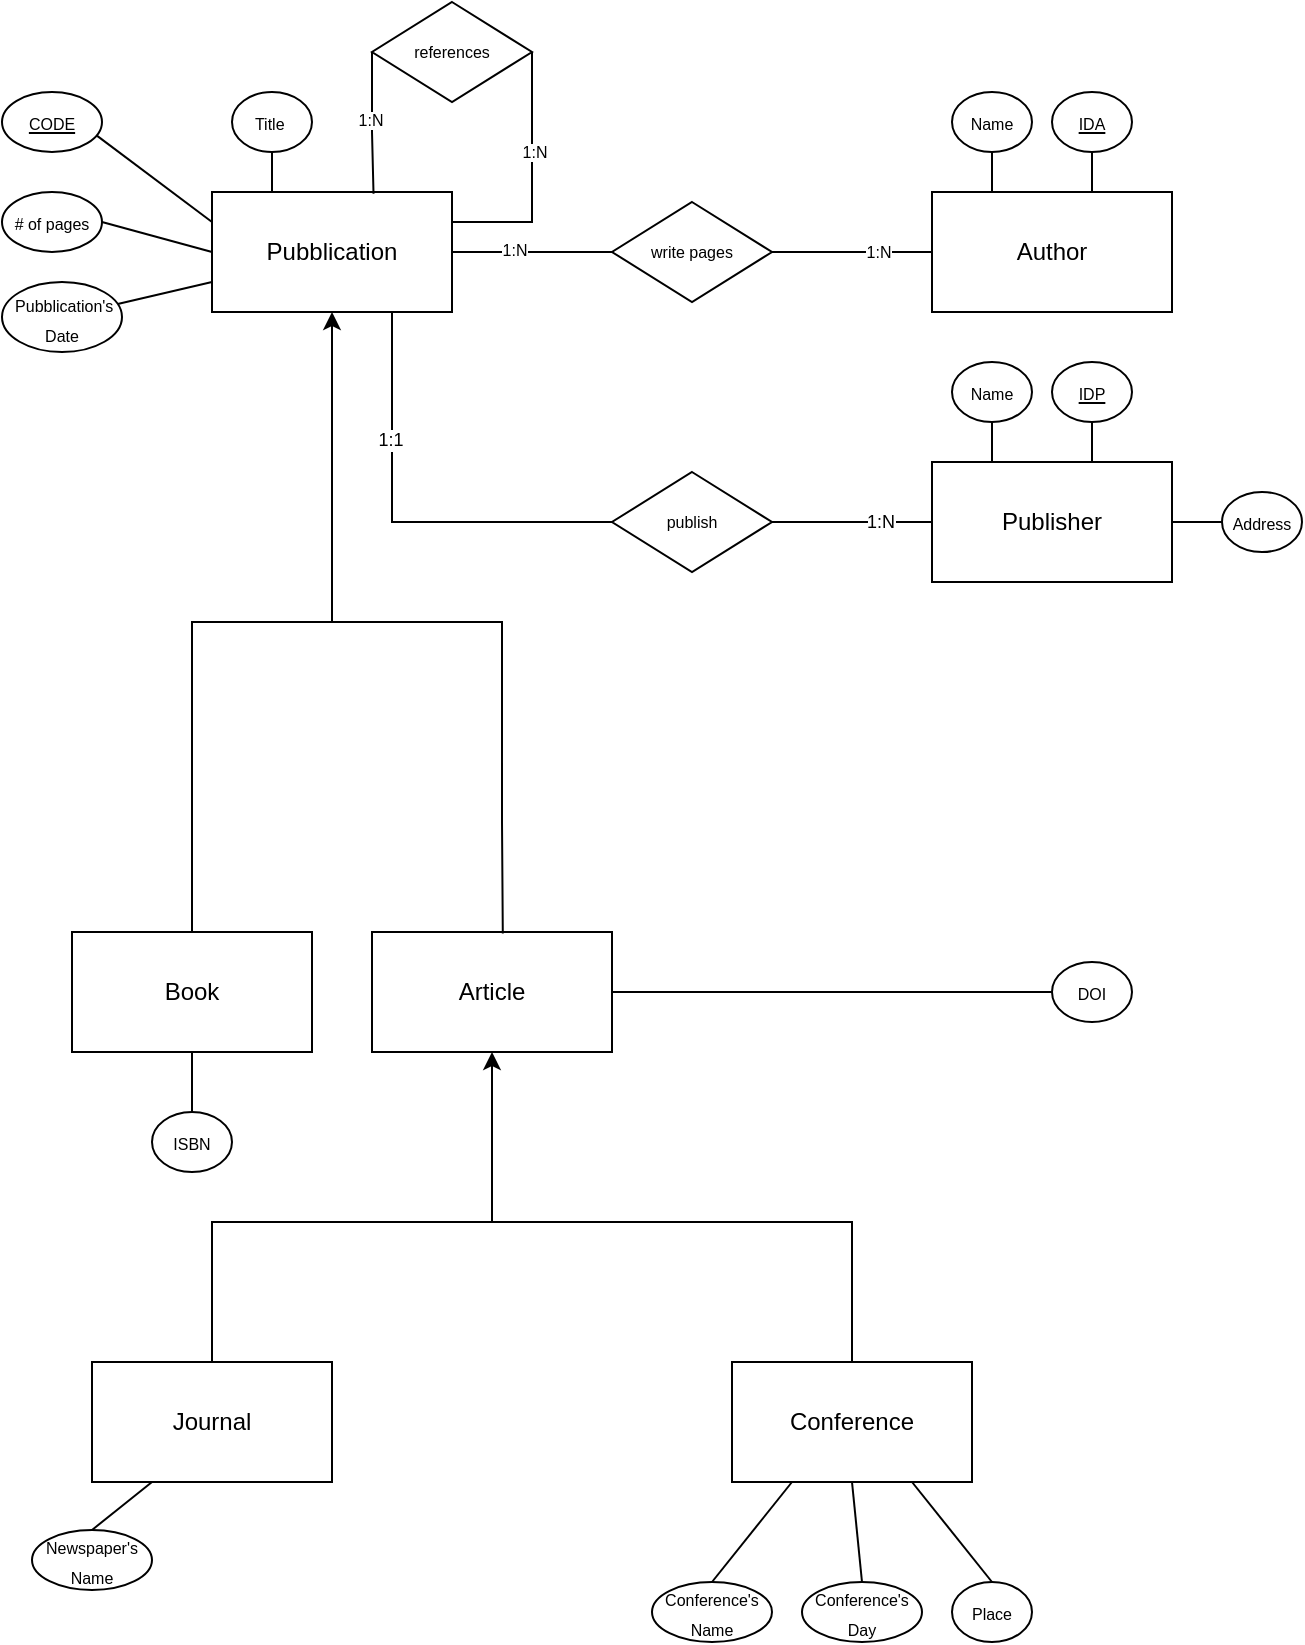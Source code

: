 <mxfile version="20.5.1" type="device"><diagram id="YbhiVVgpyqPNxYgK19MA" name="Pagina-1"><mxGraphModel dx="865" dy="449" grid="1" gridSize="10" guides="1" tooltips="1" connect="1" arrows="1" fold="1" page="1" pageScale="1" pageWidth="827" pageHeight="1169" math="0" shadow="0"><root><mxCell id="0"/><mxCell id="1" parent="0"/><mxCell id="30poPbCXwHU9at0M2g7Q-2" value="Pubblication" style="rounded=0;whiteSpace=wrap;html=1;" parent="1" vertex="1"><mxGeometry x="215" y="205" width="120" height="60" as="geometry"/></mxCell><mxCell id="30poPbCXwHU9at0M2g7Q-3" value="Author" style="whiteSpace=wrap;html=1;" parent="1" vertex="1"><mxGeometry x="575" y="205" width="120" height="60" as="geometry"/></mxCell><mxCell id="30poPbCXwHU9at0M2g7Q-4" value="Book" style="rounded=0;whiteSpace=wrap;html=1;" parent="1" vertex="1"><mxGeometry x="145" y="575" width="120" height="60" as="geometry"/></mxCell><mxCell id="30poPbCXwHU9at0M2g7Q-5" value="Article" style="whiteSpace=wrap;html=1;" parent="1" vertex="1"><mxGeometry x="295" y="575" width="120" height="60" as="geometry"/></mxCell><mxCell id="30poPbCXwHU9at0M2g7Q-6" value="" style="endArrow=none;html=1;rounded=0;entryX=0.25;entryY=0;entryDx=0;entryDy=0;exitX=0.5;exitY=1;exitDx=0;exitDy=0;" parent="1" source="30poPbCXwHU9at0M2g7Q-7" target="30poPbCXwHU9at0M2g7Q-3" edge="1"><mxGeometry width="50" height="50" relative="1" as="geometry"><mxPoint x="605" y="185" as="sourcePoint"/><mxPoint x="535" y="355" as="targetPoint"/></mxGeometry></mxCell><mxCell id="30poPbCXwHU9at0M2g7Q-7" value="&lt;font style=&quot;font-size: 8px;&quot;&gt;Name&lt;/font&gt;" style="ellipse;whiteSpace=wrap;html=1;" parent="1" vertex="1"><mxGeometry x="585" y="155" width="40" height="30" as="geometry"/></mxCell><mxCell id="30poPbCXwHU9at0M2g7Q-8" value="" style="endArrow=none;html=1;rounded=0;entryX=0.25;entryY=0;entryDx=0;entryDy=0;exitX=0.5;exitY=1;exitDx=0;exitDy=0;" parent="1" source="30poPbCXwHU9at0M2g7Q-9" edge="1"><mxGeometry width="50" height="50" relative="1" as="geometry"><mxPoint x="655" y="185" as="sourcePoint"/><mxPoint x="655" y="205" as="targetPoint"/></mxGeometry></mxCell><mxCell id="30poPbCXwHU9at0M2g7Q-9" value="&lt;span style=&quot;font-size: 8px;&quot;&gt;&lt;u&gt;IDA&lt;/u&gt;&lt;/span&gt;" style="ellipse;whiteSpace=wrap;html=1;" parent="1" vertex="1"><mxGeometry x="635" y="155" width="40" height="30" as="geometry"/></mxCell><mxCell id="30poPbCXwHU9at0M2g7Q-10" value="" style="endArrow=none;html=1;rounded=0;entryX=0.25;entryY=0;entryDx=0;entryDy=0;exitX=0.5;exitY=1;exitDx=0;exitDy=0;" parent="1" source="30poPbCXwHU9at0M2g7Q-11" target="30poPbCXwHU9at0M2g7Q-2" edge="1"><mxGeometry width="50" height="50" relative="1" as="geometry"><mxPoint x="245" y="185" as="sourcePoint"/><mxPoint x="245" y="205" as="targetPoint"/></mxGeometry></mxCell><mxCell id="30poPbCXwHU9at0M2g7Q-11" value="&lt;font style=&quot;font-size: 8px;&quot;&gt;Title&amp;nbsp;&lt;/font&gt;" style="ellipse;whiteSpace=wrap;html=1;" parent="1" vertex="1"><mxGeometry x="225" y="155" width="40" height="30" as="geometry"/></mxCell><mxCell id="30poPbCXwHU9at0M2g7Q-20" value="" style="endArrow=none;html=1;rounded=0;entryX=0;entryY=0.75;entryDx=0;entryDy=0;" parent="1" source="30poPbCXwHU9at0M2g7Q-21" target="30poPbCXwHU9at0M2g7Q-2" edge="1"><mxGeometry width="50" height="50" relative="1" as="geometry"><mxPoint x="108" y="305" as="sourcePoint"/><mxPoint x="215" y="275" as="targetPoint"/></mxGeometry></mxCell><mxCell id="30poPbCXwHU9at0M2g7Q-21" value="&lt;span style=&quot;font-size: 8px;&quot;&gt;&amp;nbsp;Pubblication's&lt;br&gt;&lt;/span&gt;&lt;span style=&quot;font-size: 8px;&quot;&gt;Date&lt;/span&gt;&lt;span style=&quot;font-size: 8px;&quot;&gt;&lt;br&gt;&lt;/span&gt;" style="ellipse;whiteSpace=wrap;html=1;" parent="1" vertex="1"><mxGeometry x="110" y="250" width="60" height="35" as="geometry"/></mxCell><mxCell id="30poPbCXwHU9at0M2g7Q-28" value="" style="endArrow=none;html=1;rounded=0;fontSize=8;exitX=1;exitY=0.5;exitDx=0;exitDy=0;entryX=0;entryY=0.5;entryDx=0;entryDy=0;" parent="1" source="30poPbCXwHU9at0M2g7Q-35" target="30poPbCXwHU9at0M2g7Q-3" edge="1"><mxGeometry width="50" height="50" relative="1" as="geometry"><mxPoint x="315" y="335" as="sourcePoint"/><mxPoint x="275" y="345" as="targetPoint"/></mxGeometry></mxCell><mxCell id="30poPbCXwHU9at0M2g7Q-77" value="1:N" style="edgeLabel;html=1;align=center;verticalAlign=middle;resizable=0;points=[];fontSize=8;" parent="30poPbCXwHU9at0M2g7Q-28" vertex="1" connectable="0"><mxGeometry x="0.319" relative="1" as="geometry"><mxPoint as="offset"/></mxGeometry></mxCell><mxCell id="30poPbCXwHU9at0M2g7Q-32" value="&lt;span style=&quot;font-size: 8px;&quot;&gt;# of pages&lt;/span&gt;" style="ellipse;whiteSpace=wrap;html=1;" parent="1" vertex="1"><mxGeometry x="110" y="205" width="50" height="30" as="geometry"/></mxCell><mxCell id="30poPbCXwHU9at0M2g7Q-33" value="" style="endArrow=none;html=1;rounded=0;entryX=0;entryY=0.5;entryDx=0;entryDy=0;exitX=1;exitY=0.5;exitDx=0;exitDy=0;" parent="1" source="30poPbCXwHU9at0M2g7Q-32" target="30poPbCXwHU9at0M2g7Q-2" edge="1"><mxGeometry width="50" height="50" relative="1" as="geometry"><mxPoint x="255" y="195" as="sourcePoint"/><mxPoint x="255" y="215" as="targetPoint"/></mxGeometry></mxCell><mxCell id="30poPbCXwHU9at0M2g7Q-34" value="" style="endArrow=none;html=1;rounded=0;fontSize=8;exitX=1;exitY=0.5;exitDx=0;exitDy=0;" parent="1" source="30poPbCXwHU9at0M2g7Q-2" target="30poPbCXwHU9at0M2g7Q-35" edge="1"><mxGeometry width="50" height="50" relative="1" as="geometry"><mxPoint x="315" y="335" as="sourcePoint"/><mxPoint x="425" y="235" as="targetPoint"/></mxGeometry></mxCell><mxCell id="30poPbCXwHU9at0M2g7Q-76" value="1:N" style="edgeLabel;html=1;align=center;verticalAlign=middle;resizable=0;points=[];fontSize=8;" parent="30poPbCXwHU9at0M2g7Q-34" vertex="1" connectable="0"><mxGeometry x="-0.238" y="1" relative="1" as="geometry"><mxPoint as="offset"/></mxGeometry></mxCell><mxCell id="30poPbCXwHU9at0M2g7Q-35" value="write pages" style="rhombus;whiteSpace=wrap;html=1;fontSize=8;" parent="1" vertex="1"><mxGeometry x="415" y="210" width="80" height="50" as="geometry"/></mxCell><mxCell id="30poPbCXwHU9at0M2g7Q-40" value="Journal" style="rounded=0;whiteSpace=wrap;html=1;" parent="1" vertex="1"><mxGeometry x="155" y="790" width="120" height="60" as="geometry"/></mxCell><mxCell id="30poPbCXwHU9at0M2g7Q-42" value="" style="endArrow=classic;html=1;rounded=0;fontSize=8;exitX=0.5;exitY=0;exitDx=0;exitDy=0;entryX=0.5;entryY=1;entryDx=0;entryDy=0;" parent="1" source="30poPbCXwHU9at0M2g7Q-4" target="30poPbCXwHU9at0M2g7Q-2" edge="1"><mxGeometry width="50" height="50" relative="1" as="geometry"><mxPoint x="320" y="405" as="sourcePoint"/><mxPoint x="250" y="365" as="targetPoint"/><Array as="points"><mxPoint x="205" y="420"/><mxPoint x="275" y="420"/></Array></mxGeometry></mxCell><mxCell id="30poPbCXwHU9at0M2g7Q-48" value="" style="endArrow=none;html=1;rounded=0;fontSize=8;exitX=0.545;exitY=0.012;exitDx=0;exitDy=0;exitPerimeter=0;" parent="1" source="30poPbCXwHU9at0M2g7Q-5" edge="1"><mxGeometry width="50" height="50" relative="1" as="geometry"><mxPoint x="360" y="570" as="sourcePoint"/><mxPoint x="270" y="420" as="targetPoint"/><Array as="points"><mxPoint x="360" y="520"/><mxPoint x="360" y="480"/><mxPoint x="360" y="420"/></Array></mxGeometry></mxCell><mxCell id="30poPbCXwHU9at0M2g7Q-52" value="" style="endArrow=none;html=1;rounded=0;entryX=0.5;entryY=1;entryDx=0;entryDy=0;exitX=0.5;exitY=0;exitDx=0;exitDy=0;" parent="1" source="30poPbCXwHU9at0M2g7Q-53" target="30poPbCXwHU9at0M2g7Q-4" edge="1"><mxGeometry width="50" height="50" relative="1" as="geometry"><mxPoint x="235" y="685" as="sourcePoint"/><mxPoint x="235" y="705" as="targetPoint"/></mxGeometry></mxCell><mxCell id="30poPbCXwHU9at0M2g7Q-53" value="&lt;span style=&quot;font-size: 8px;&quot;&gt;ISBN&lt;/span&gt;" style="ellipse;whiteSpace=wrap;html=1;" parent="1" vertex="1"><mxGeometry x="185" y="665" width="40" height="30" as="geometry"/></mxCell><mxCell id="30poPbCXwHU9at0M2g7Q-54" value="" style="endArrow=none;html=1;rounded=0;fontSize=8;entryX=0;entryY=0.25;entryDx=0;entryDy=0;exitX=0.932;exitY=0.707;exitDx=0;exitDy=0;exitPerimeter=0;" parent="1" source="30poPbCXwHU9at0M2g7Q-55" target="30poPbCXwHU9at0M2g7Q-2" edge="1"><mxGeometry width="50" height="50" relative="1" as="geometry"><mxPoint x="175" y="175" as="sourcePoint"/><mxPoint x="365" y="315" as="targetPoint"/></mxGeometry></mxCell><mxCell id="30poPbCXwHU9at0M2g7Q-55" value="&lt;span style=&quot;font-size: 8px;&quot;&gt;&lt;u&gt;CODE&lt;/u&gt;&lt;/span&gt;" style="ellipse;whiteSpace=wrap;html=1;" parent="1" vertex="1"><mxGeometry x="110" y="155" width="50" height="30" as="geometry"/></mxCell><mxCell id="30poPbCXwHU9at0M2g7Q-56" value="" style="endArrow=classic;html=1;rounded=0;fontSize=8;entryX=0.5;entryY=1;entryDx=0;entryDy=0;exitX=0.5;exitY=0;exitDx=0;exitDy=0;" parent="1" source="30poPbCXwHU9at0M2g7Q-40" target="30poPbCXwHU9at0M2g7Q-5" edge="1"><mxGeometry width="50" height="50" relative="1" as="geometry"><mxPoint x="325" y="805" as="sourcePoint"/><mxPoint x="375" y="755" as="targetPoint"/><Array as="points"><mxPoint x="215" y="720"/><mxPoint x="355" y="720"/><mxPoint x="355" y="715"/></Array></mxGeometry></mxCell><mxCell id="30poPbCXwHU9at0M2g7Q-57" value="&lt;font style=&quot;font-size: 12px;&quot;&gt;Conference&lt;/font&gt;" style="rounded=0;whiteSpace=wrap;html=1;fontSize=8;" parent="1" vertex="1"><mxGeometry x="475" y="790" width="120" height="60" as="geometry"/></mxCell><mxCell id="30poPbCXwHU9at0M2g7Q-58" value="" style="endArrow=none;html=1;rounded=0;fontSize=8;exitX=0.5;exitY=0;exitDx=0;exitDy=0;" parent="1" source="30poPbCXwHU9at0M2g7Q-57" edge="1"><mxGeometry width="50" height="50" relative="1" as="geometry"><mxPoint x="165" y="760" as="sourcePoint"/><mxPoint x="350" y="720" as="targetPoint"/><Array as="points"><mxPoint x="535" y="720"/></Array></mxGeometry></mxCell><mxCell id="30poPbCXwHU9at0M2g7Q-59" value="" style="endArrow=none;html=1;rounded=0;entryX=0.75;entryY=1;entryDx=0;entryDy=0;exitX=0.5;exitY=0;exitDx=0;exitDy=0;" parent="1" source="30poPbCXwHU9at0M2g7Q-60" target="30poPbCXwHU9at0M2g7Q-57" edge="1"><mxGeometry width="50" height="50" relative="1" as="geometry"><mxPoint x="675" y="814" as="sourcePoint"/><mxPoint x="565" y="874" as="targetPoint"/></mxGeometry></mxCell><mxCell id="30poPbCXwHU9at0M2g7Q-60" value="&lt;span style=&quot;font-size: 8px;&quot;&gt;Place&lt;/span&gt;" style="ellipse;whiteSpace=wrap;html=1;" parent="1" vertex="1"><mxGeometry x="585" y="900" width="40" height="30" as="geometry"/></mxCell><mxCell id="30poPbCXwHU9at0M2g7Q-61" value="" style="endArrow=none;html=1;rounded=0;entryX=0.5;entryY=1;entryDx=0;entryDy=0;exitX=0.5;exitY=0;exitDx=0;exitDy=0;" parent="1" source="30poPbCXwHU9at0M2g7Q-62" target="30poPbCXwHU9at0M2g7Q-57" edge="1"><mxGeometry width="50" height="50" relative="1" as="geometry"><mxPoint x="625" y="814" as="sourcePoint"/><mxPoint x="515" y="850" as="targetPoint"/></mxGeometry></mxCell><mxCell id="30poPbCXwHU9at0M2g7Q-62" value="&lt;span style=&quot;font-size: 8px;&quot;&gt;Conference's Day&lt;/span&gt;" style="ellipse;whiteSpace=wrap;html=1;" parent="1" vertex="1"><mxGeometry x="510" y="900" width="60" height="30" as="geometry"/></mxCell><mxCell id="30poPbCXwHU9at0M2g7Q-65" value="" style="endArrow=none;html=1;rounded=0;entryX=0.25;entryY=1;entryDx=0;entryDy=0;exitX=0.5;exitY=0;exitDx=0;exitDy=0;" parent="1" source="30poPbCXwHU9at0M2g7Q-66" target="30poPbCXwHU9at0M2g7Q-57" edge="1"><mxGeometry width="50" height="50" relative="1" as="geometry"><mxPoint x="565" y="814" as="sourcePoint"/><mxPoint x="455" y="850" as="targetPoint"/></mxGeometry></mxCell><mxCell id="30poPbCXwHU9at0M2g7Q-66" value="&lt;span style=&quot;font-size: 8px;&quot;&gt;Conference's Name&lt;/span&gt;" style="ellipse;whiteSpace=wrap;html=1;" parent="1" vertex="1"><mxGeometry x="435" y="900" width="60" height="30" as="geometry"/></mxCell><mxCell id="30poPbCXwHU9at0M2g7Q-71" value="" style="endArrow=none;html=1;rounded=0;entryX=0.25;entryY=1;entryDx=0;entryDy=0;exitX=0.5;exitY=0;exitDx=0;exitDy=0;" parent="1" source="30poPbCXwHU9at0M2g7Q-72" target="30poPbCXwHU9at0M2g7Q-40" edge="1"><mxGeometry width="50" height="50" relative="1" as="geometry"><mxPoint x="245" y="834" as="sourcePoint"/><mxPoint x="185" y="870" as="targetPoint"/></mxGeometry></mxCell><mxCell id="30poPbCXwHU9at0M2g7Q-72" value="&lt;font style=&quot;font-size: 8px;&quot;&gt;Newspaper's Name&lt;/font&gt;" style="ellipse;whiteSpace=wrap;html=1;" parent="1" vertex="1"><mxGeometry x="125" y="874" width="60" height="30" as="geometry"/></mxCell><mxCell id="30poPbCXwHU9at0M2g7Q-73" value="" style="endArrow=none;html=1;rounded=0;fontSize=8;exitX=1;exitY=0.5;exitDx=0;exitDy=0;entryX=0;entryY=0.5;entryDx=0;entryDy=0;" parent="1" source="30poPbCXwHU9at0M2g7Q-5" target="30poPbCXwHU9at0M2g7Q-74" edge="1"><mxGeometry width="50" height="50" relative="1" as="geometry"><mxPoint x="435" y="545" as="sourcePoint"/><mxPoint x="625" y="612" as="targetPoint"/></mxGeometry></mxCell><mxCell id="30poPbCXwHU9at0M2g7Q-74" value="&lt;span style=&quot;font-size: 8px;&quot;&gt;DOI&lt;/span&gt;" style="ellipse;whiteSpace=wrap;html=1;" parent="1" vertex="1"><mxGeometry x="635" y="590" width="40" height="30" as="geometry"/></mxCell><mxCell id="30poPbCXwHU9at0M2g7Q-85" value="" style="endArrow=none;html=1;rounded=0;fontSize=12;entryX=0;entryY=0.5;entryDx=0;entryDy=0;exitX=0.673;exitY=0.015;exitDx=0;exitDy=0;exitPerimeter=0;labelBackgroundColor=#FFFF66;" parent="1" source="30poPbCXwHU9at0M2g7Q-2" target="5R_UoTqyrPRpTgfYlsPM-5" edge="1"><mxGeometry width="50" height="50" relative="1" as="geometry"><mxPoint x="295" y="205" as="sourcePoint"/><mxPoint x="295" y="140" as="targetPoint"/><Array as="points"><mxPoint x="295" y="175"/></Array></mxGeometry></mxCell><mxCell id="5R_UoTqyrPRpTgfYlsPM-4" value="1:N" style="edgeLabel;html=1;align=center;verticalAlign=middle;resizable=0;points=[];fontSize=8;" vertex="1" connectable="0" parent="30poPbCXwHU9at0M2g7Q-85"><mxGeometry x="0.056" y="1" relative="1" as="geometry"><mxPoint as="offset"/></mxGeometry></mxCell><mxCell id="30poPbCXwHU9at0M2g7Q-86" value="" style="endArrow=none;html=1;rounded=0;fontSize=12;entryX=1;entryY=0.5;entryDx=0;entryDy=0;exitX=1;exitY=0.25;exitDx=0;exitDy=0;labelBackgroundColor=#FFFF66;" parent="1" source="30poPbCXwHU9at0M2g7Q-2" target="5R_UoTqyrPRpTgfYlsPM-5" edge="1"><mxGeometry width="50" height="50" relative="1" as="geometry"><mxPoint x="375" y="215" as="sourcePoint"/><mxPoint x="375" y="140" as="targetPoint"/><Array as="points"><mxPoint x="375" y="220"/></Array></mxGeometry></mxCell><mxCell id="5R_UoTqyrPRpTgfYlsPM-2" value="1:N" style="edgeLabel;html=1;align=center;verticalAlign=middle;resizable=0;points=[];fontSize=8;" vertex="1" connectable="0" parent="30poPbCXwHU9at0M2g7Q-86"><mxGeometry x="0.21" y="-1" relative="1" as="geometry"><mxPoint as="offset"/></mxGeometry></mxCell><mxCell id="30poPbCXwHU9at0M2g7Q-90" value="Publisher" style="whiteSpace=wrap;html=1;" parent="1" vertex="1"><mxGeometry x="575" y="340" width="120" height="60" as="geometry"/></mxCell><mxCell id="30poPbCXwHU9at0M2g7Q-91" value="" style="endArrow=none;html=1;rounded=0;entryX=0.25;entryY=0;entryDx=0;entryDy=0;exitX=0.5;exitY=1;exitDx=0;exitDy=0;" parent="1" source="30poPbCXwHU9at0M2g7Q-92" target="30poPbCXwHU9at0M2g7Q-90" edge="1"><mxGeometry width="50" height="50" relative="1" as="geometry"><mxPoint x="605" y="320" as="sourcePoint"/><mxPoint x="535" y="490" as="targetPoint"/></mxGeometry></mxCell><mxCell id="30poPbCXwHU9at0M2g7Q-92" value="&lt;font style=&quot;font-size: 8px;&quot;&gt;Name&lt;/font&gt;" style="ellipse;whiteSpace=wrap;html=1;" parent="1" vertex="1"><mxGeometry x="585" y="290" width="40" height="30" as="geometry"/></mxCell><mxCell id="30poPbCXwHU9at0M2g7Q-93" value="" style="endArrow=none;html=1;rounded=0;entryX=0.25;entryY=0;entryDx=0;entryDy=0;exitX=0.5;exitY=1;exitDx=0;exitDy=0;" parent="1" source="30poPbCXwHU9at0M2g7Q-94" edge="1"><mxGeometry width="50" height="50" relative="1" as="geometry"><mxPoint x="655" y="320" as="sourcePoint"/><mxPoint x="655" y="340" as="targetPoint"/></mxGeometry></mxCell><mxCell id="30poPbCXwHU9at0M2g7Q-94" value="&lt;span style=&quot;font-size: 8px;&quot;&gt;&lt;u&gt;IDP&lt;/u&gt;&lt;/span&gt;" style="ellipse;whiteSpace=wrap;html=1;" parent="1" vertex="1"><mxGeometry x="635" y="290" width="40" height="30" as="geometry"/></mxCell><mxCell id="30poPbCXwHU9at0M2g7Q-95" value="" style="endArrow=none;html=1;rounded=0;fontSize=8;exitX=1;exitY=0.5;exitDx=0;exitDy=0;entryX=0;entryY=0.5;entryDx=0;entryDy=0;" parent="1" target="30poPbCXwHU9at0M2g7Q-90" edge="1"><mxGeometry width="50" height="50" relative="1" as="geometry"><mxPoint x="495" y="370" as="sourcePoint"/><mxPoint x="275" y="480" as="targetPoint"/></mxGeometry></mxCell><mxCell id="5R_UoTqyrPRpTgfYlsPM-8" value="1:N" style="edgeLabel;html=1;align=center;verticalAlign=middle;resizable=0;points=[];fontSize=9;" vertex="1" connectable="0" parent="30poPbCXwHU9at0M2g7Q-95"><mxGeometry x="0.333" relative="1" as="geometry"><mxPoint as="offset"/></mxGeometry></mxCell><mxCell id="30poPbCXwHU9at0M2g7Q-100" value="" style="endArrow=none;html=1;rounded=0;labelBackgroundColor=#FFFF66;fontSize=8;exitX=0;exitY=0.5;exitDx=0;exitDy=0;entryX=0.75;entryY=1;entryDx=0;entryDy=0;" parent="1" target="30poPbCXwHU9at0M2g7Q-2" edge="1"><mxGeometry width="50" height="50" relative="1" as="geometry"><mxPoint x="415" y="370" as="sourcePoint"/><mxPoint x="445" y="265" as="targetPoint"/><Array as="points"><mxPoint x="305" y="370"/></Array></mxGeometry></mxCell><mxCell id="5R_UoTqyrPRpTgfYlsPM-9" value="1:1" style="edgeLabel;html=1;align=center;verticalAlign=middle;resizable=0;points=[];fontSize=9;" vertex="1" connectable="0" parent="30poPbCXwHU9at0M2g7Q-100"><mxGeometry x="0.408" y="1" relative="1" as="geometry"><mxPoint as="offset"/></mxGeometry></mxCell><mxCell id="30poPbCXwHU9at0M2g7Q-101" value="" style="endArrow=none;html=1;rounded=0;entryX=1;entryY=0.5;entryDx=0;entryDy=0;" parent="1" target="30poPbCXwHU9at0M2g7Q-90" edge="1"><mxGeometry width="50" height="50" relative="1" as="geometry"><mxPoint x="730" y="370" as="sourcePoint"/><mxPoint x="715" y="330" as="targetPoint"/></mxGeometry></mxCell><mxCell id="30poPbCXwHU9at0M2g7Q-102" value="&lt;span style=&quot;font-size: 8px;&quot;&gt;Address&lt;/span&gt;" style="ellipse;whiteSpace=wrap;html=1;" parent="1" vertex="1"><mxGeometry x="720" y="355" width="40" height="30" as="geometry"/></mxCell><mxCell id="5R_UoTqyrPRpTgfYlsPM-5" value="references" style="rhombus;whiteSpace=wrap;html=1;fontSize=8;" vertex="1" parent="1"><mxGeometry x="295" y="110" width="80" height="50" as="geometry"/></mxCell><mxCell id="5R_UoTqyrPRpTgfYlsPM-7" value="publish" style="rhombus;whiteSpace=wrap;html=1;fontSize=8;" vertex="1" parent="1"><mxGeometry x="415" y="345" width="80" height="50" as="geometry"/></mxCell></root></mxGraphModel></diagram></mxfile>